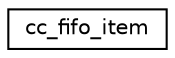 digraph "Graphical Class Hierarchy"
{
 // LATEX_PDF_SIZE
  edge [fontname="Helvetica",fontsize="10",labelfontname="Helvetica",labelfontsize="10"];
  node [fontname="Helvetica",fontsize="10",shape=record];
  rankdir="LR";
  Node0 [label="cc_fifo_item",height=0.2,width=0.4,color="black", fillcolor="white", style="filled",URL="$structcc__fifo__item.html",tooltip=" "];
}
